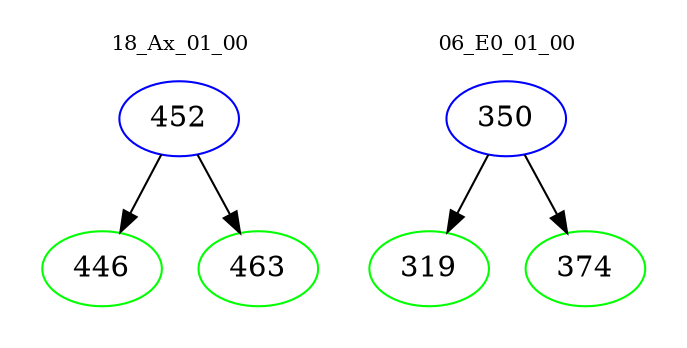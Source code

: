 digraph{
subgraph cluster_0 {
color = white
label = "18_Ax_01_00";
fontsize=10;
T0_452 [label="452", color="blue"]
T0_452 -> T0_446 [color="black"]
T0_446 [label="446", color="green"]
T0_452 -> T0_463 [color="black"]
T0_463 [label="463", color="green"]
}
subgraph cluster_1 {
color = white
label = "06_E0_01_00";
fontsize=10;
T1_350 [label="350", color="blue"]
T1_350 -> T1_319 [color="black"]
T1_319 [label="319", color="green"]
T1_350 -> T1_374 [color="black"]
T1_374 [label="374", color="green"]
}
}
